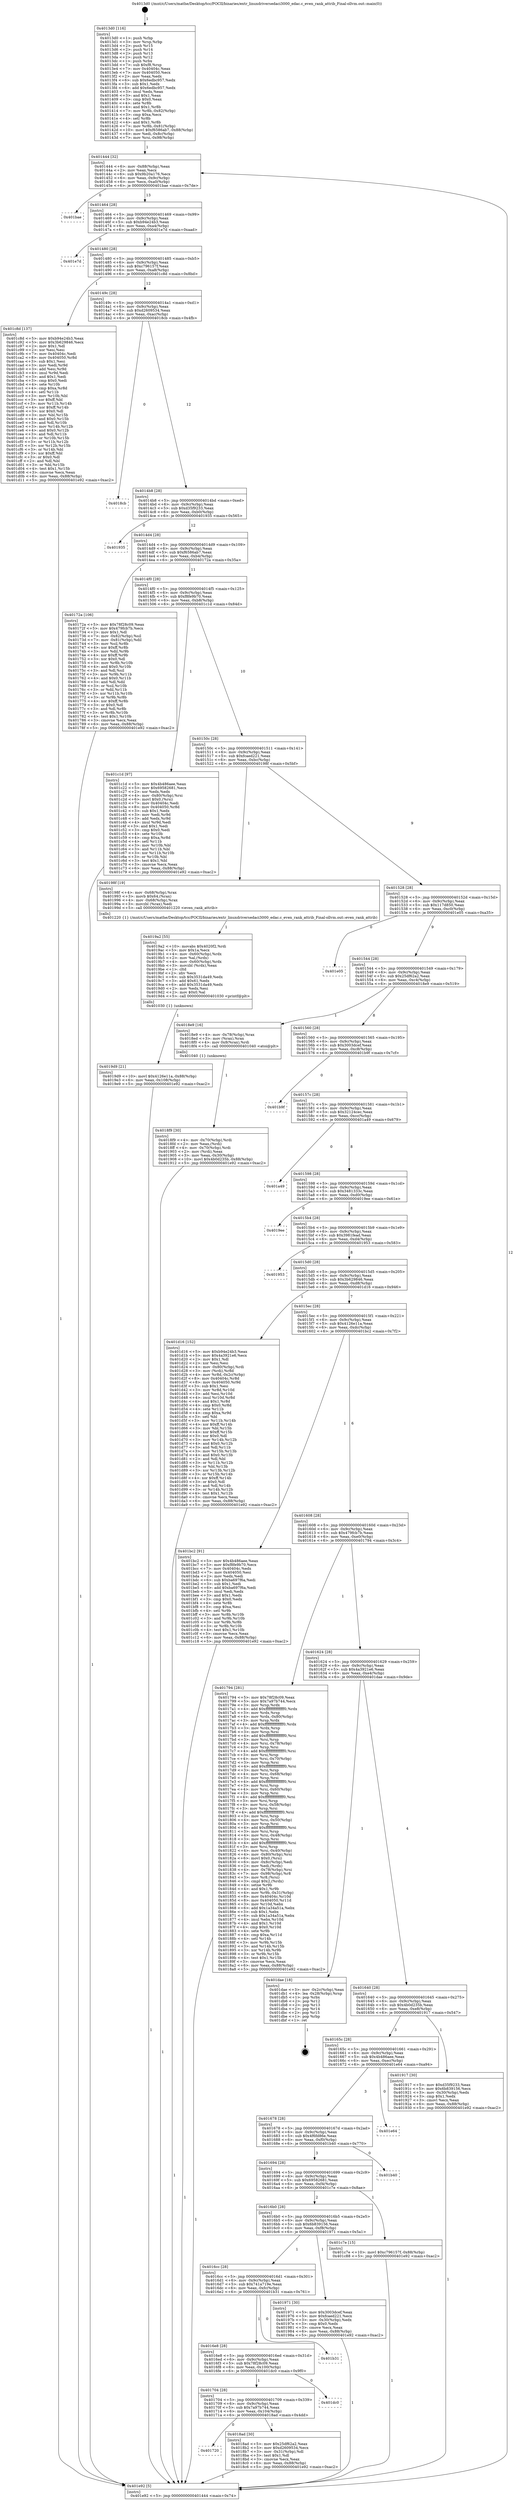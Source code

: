 digraph "0x4013d0" {
  label = "0x4013d0 (/mnt/c/Users/mathe/Desktop/tcc/POCII/binaries/extr_linuxdriversedaci3000_edac.c_even_rank_attrib_Final-ollvm.out::main(0))"
  labelloc = "t"
  node[shape=record]

  Entry [label="",width=0.3,height=0.3,shape=circle,fillcolor=black,style=filled]
  "0x401444" [label="{
     0x401444 [32]\l
     | [instrs]\l
     &nbsp;&nbsp;0x401444 \<+6\>: mov -0x88(%rbp),%eax\l
     &nbsp;&nbsp;0x40144a \<+2\>: mov %eax,%ecx\l
     &nbsp;&nbsp;0x40144c \<+6\>: sub $0x9b20a176,%ecx\l
     &nbsp;&nbsp;0x401452 \<+6\>: mov %eax,-0x9c(%rbp)\l
     &nbsp;&nbsp;0x401458 \<+6\>: mov %ecx,-0xa0(%rbp)\l
     &nbsp;&nbsp;0x40145e \<+6\>: je 0000000000401bae \<main+0x7de\>\l
  }"]
  "0x401bae" [label="{
     0x401bae\l
  }", style=dashed]
  "0x401464" [label="{
     0x401464 [28]\l
     | [instrs]\l
     &nbsp;&nbsp;0x401464 \<+5\>: jmp 0000000000401469 \<main+0x99\>\l
     &nbsp;&nbsp;0x401469 \<+6\>: mov -0x9c(%rbp),%eax\l
     &nbsp;&nbsp;0x40146f \<+5\>: sub $0xb94e24b3,%eax\l
     &nbsp;&nbsp;0x401474 \<+6\>: mov %eax,-0xa4(%rbp)\l
     &nbsp;&nbsp;0x40147a \<+6\>: je 0000000000401e7d \<main+0xaad\>\l
  }"]
  Exit [label="",width=0.3,height=0.3,shape=circle,fillcolor=black,style=filled,peripheries=2]
  "0x401e7d" [label="{
     0x401e7d\l
  }", style=dashed]
  "0x401480" [label="{
     0x401480 [28]\l
     | [instrs]\l
     &nbsp;&nbsp;0x401480 \<+5\>: jmp 0000000000401485 \<main+0xb5\>\l
     &nbsp;&nbsp;0x401485 \<+6\>: mov -0x9c(%rbp),%eax\l
     &nbsp;&nbsp;0x40148b \<+5\>: sub $0xc796157f,%eax\l
     &nbsp;&nbsp;0x401490 \<+6\>: mov %eax,-0xa8(%rbp)\l
     &nbsp;&nbsp;0x401496 \<+6\>: je 0000000000401c8d \<main+0x8bd\>\l
  }"]
  "0x4019d9" [label="{
     0x4019d9 [21]\l
     | [instrs]\l
     &nbsp;&nbsp;0x4019d9 \<+10\>: movl $0x4126e11a,-0x88(%rbp)\l
     &nbsp;&nbsp;0x4019e3 \<+6\>: mov %eax,-0x108(%rbp)\l
     &nbsp;&nbsp;0x4019e9 \<+5\>: jmp 0000000000401e92 \<main+0xac2\>\l
  }"]
  "0x401c8d" [label="{
     0x401c8d [137]\l
     | [instrs]\l
     &nbsp;&nbsp;0x401c8d \<+5\>: mov $0xb94e24b3,%eax\l
     &nbsp;&nbsp;0x401c92 \<+5\>: mov $0x3b629846,%ecx\l
     &nbsp;&nbsp;0x401c97 \<+2\>: mov $0x1,%dl\l
     &nbsp;&nbsp;0x401c99 \<+2\>: xor %esi,%esi\l
     &nbsp;&nbsp;0x401c9b \<+7\>: mov 0x40404c,%edi\l
     &nbsp;&nbsp;0x401ca2 \<+8\>: mov 0x404050,%r8d\l
     &nbsp;&nbsp;0x401caa \<+3\>: sub $0x1,%esi\l
     &nbsp;&nbsp;0x401cad \<+3\>: mov %edi,%r9d\l
     &nbsp;&nbsp;0x401cb0 \<+3\>: add %esi,%r9d\l
     &nbsp;&nbsp;0x401cb3 \<+4\>: imul %r9d,%edi\l
     &nbsp;&nbsp;0x401cb7 \<+3\>: and $0x1,%edi\l
     &nbsp;&nbsp;0x401cba \<+3\>: cmp $0x0,%edi\l
     &nbsp;&nbsp;0x401cbd \<+4\>: sete %r10b\l
     &nbsp;&nbsp;0x401cc1 \<+4\>: cmp $0xa,%r8d\l
     &nbsp;&nbsp;0x401cc5 \<+4\>: setl %r11b\l
     &nbsp;&nbsp;0x401cc9 \<+3\>: mov %r10b,%bl\l
     &nbsp;&nbsp;0x401ccc \<+3\>: xor $0xff,%bl\l
     &nbsp;&nbsp;0x401ccf \<+3\>: mov %r11b,%r14b\l
     &nbsp;&nbsp;0x401cd2 \<+4\>: xor $0xff,%r14b\l
     &nbsp;&nbsp;0x401cd6 \<+3\>: xor $0x0,%dl\l
     &nbsp;&nbsp;0x401cd9 \<+3\>: mov %bl,%r15b\l
     &nbsp;&nbsp;0x401cdc \<+4\>: and $0x0,%r15b\l
     &nbsp;&nbsp;0x401ce0 \<+3\>: and %dl,%r10b\l
     &nbsp;&nbsp;0x401ce3 \<+3\>: mov %r14b,%r12b\l
     &nbsp;&nbsp;0x401ce6 \<+4\>: and $0x0,%r12b\l
     &nbsp;&nbsp;0x401cea \<+3\>: and %dl,%r11b\l
     &nbsp;&nbsp;0x401ced \<+3\>: or %r10b,%r15b\l
     &nbsp;&nbsp;0x401cf0 \<+3\>: or %r11b,%r12b\l
     &nbsp;&nbsp;0x401cf3 \<+3\>: xor %r12b,%r15b\l
     &nbsp;&nbsp;0x401cf6 \<+3\>: or %r14b,%bl\l
     &nbsp;&nbsp;0x401cf9 \<+3\>: xor $0xff,%bl\l
     &nbsp;&nbsp;0x401cfc \<+3\>: or $0x0,%dl\l
     &nbsp;&nbsp;0x401cff \<+2\>: and %dl,%bl\l
     &nbsp;&nbsp;0x401d01 \<+3\>: or %bl,%r15b\l
     &nbsp;&nbsp;0x401d04 \<+4\>: test $0x1,%r15b\l
     &nbsp;&nbsp;0x401d08 \<+3\>: cmovne %ecx,%eax\l
     &nbsp;&nbsp;0x401d0b \<+6\>: mov %eax,-0x88(%rbp)\l
     &nbsp;&nbsp;0x401d11 \<+5\>: jmp 0000000000401e92 \<main+0xac2\>\l
  }"]
  "0x40149c" [label="{
     0x40149c [28]\l
     | [instrs]\l
     &nbsp;&nbsp;0x40149c \<+5\>: jmp 00000000004014a1 \<main+0xd1\>\l
     &nbsp;&nbsp;0x4014a1 \<+6\>: mov -0x9c(%rbp),%eax\l
     &nbsp;&nbsp;0x4014a7 \<+5\>: sub $0xd2609534,%eax\l
     &nbsp;&nbsp;0x4014ac \<+6\>: mov %eax,-0xac(%rbp)\l
     &nbsp;&nbsp;0x4014b2 \<+6\>: je 00000000004018cb \<main+0x4fb\>\l
  }"]
  "0x4019a2" [label="{
     0x4019a2 [55]\l
     | [instrs]\l
     &nbsp;&nbsp;0x4019a2 \<+10\>: movabs $0x4020f2,%rdi\l
     &nbsp;&nbsp;0x4019ac \<+5\>: mov $0x1a,%ecx\l
     &nbsp;&nbsp;0x4019b1 \<+4\>: mov -0x60(%rbp),%rdx\l
     &nbsp;&nbsp;0x4019b5 \<+2\>: mov %al,(%rdx)\l
     &nbsp;&nbsp;0x4019b7 \<+4\>: mov -0x60(%rbp),%rdx\l
     &nbsp;&nbsp;0x4019bb \<+3\>: movzbl (%rdx),%eax\l
     &nbsp;&nbsp;0x4019be \<+1\>: cltd\l
     &nbsp;&nbsp;0x4019bf \<+2\>: idiv %ecx\l
     &nbsp;&nbsp;0x4019c1 \<+6\>: sub $0x3531da49,%edx\l
     &nbsp;&nbsp;0x4019c7 \<+3\>: add $0x61,%edx\l
     &nbsp;&nbsp;0x4019ca \<+6\>: add $0x3531da49,%edx\l
     &nbsp;&nbsp;0x4019d0 \<+2\>: mov %edx,%esi\l
     &nbsp;&nbsp;0x4019d2 \<+2\>: mov $0x0,%al\l
     &nbsp;&nbsp;0x4019d4 \<+5\>: call 0000000000401030 \<printf@plt\>\l
     | [calls]\l
     &nbsp;&nbsp;0x401030 \{1\} (unknown)\l
  }"]
  "0x4018cb" [label="{
     0x4018cb\l
  }", style=dashed]
  "0x4014b8" [label="{
     0x4014b8 [28]\l
     | [instrs]\l
     &nbsp;&nbsp;0x4014b8 \<+5\>: jmp 00000000004014bd \<main+0xed\>\l
     &nbsp;&nbsp;0x4014bd \<+6\>: mov -0x9c(%rbp),%eax\l
     &nbsp;&nbsp;0x4014c3 \<+5\>: sub $0xd35f9233,%eax\l
     &nbsp;&nbsp;0x4014c8 \<+6\>: mov %eax,-0xb0(%rbp)\l
     &nbsp;&nbsp;0x4014ce \<+6\>: je 0000000000401935 \<main+0x565\>\l
  }"]
  "0x4018f9" [label="{
     0x4018f9 [30]\l
     | [instrs]\l
     &nbsp;&nbsp;0x4018f9 \<+4\>: mov -0x70(%rbp),%rdi\l
     &nbsp;&nbsp;0x4018fd \<+2\>: mov %eax,(%rdi)\l
     &nbsp;&nbsp;0x4018ff \<+4\>: mov -0x70(%rbp),%rdi\l
     &nbsp;&nbsp;0x401903 \<+2\>: mov (%rdi),%eax\l
     &nbsp;&nbsp;0x401905 \<+3\>: mov %eax,-0x30(%rbp)\l
     &nbsp;&nbsp;0x401908 \<+10\>: movl $0x4b0d235b,-0x88(%rbp)\l
     &nbsp;&nbsp;0x401912 \<+5\>: jmp 0000000000401e92 \<main+0xac2\>\l
  }"]
  "0x401935" [label="{
     0x401935\l
  }", style=dashed]
  "0x4014d4" [label="{
     0x4014d4 [28]\l
     | [instrs]\l
     &nbsp;&nbsp;0x4014d4 \<+5\>: jmp 00000000004014d9 \<main+0x109\>\l
     &nbsp;&nbsp;0x4014d9 \<+6\>: mov -0x9c(%rbp),%eax\l
     &nbsp;&nbsp;0x4014df \<+5\>: sub $0xf6586ab7,%eax\l
     &nbsp;&nbsp;0x4014e4 \<+6\>: mov %eax,-0xb4(%rbp)\l
     &nbsp;&nbsp;0x4014ea \<+6\>: je 000000000040172a \<main+0x35a\>\l
  }"]
  "0x401720" [label="{
     0x401720\l
  }", style=dashed]
  "0x40172a" [label="{
     0x40172a [106]\l
     | [instrs]\l
     &nbsp;&nbsp;0x40172a \<+5\>: mov $0x78f28c09,%eax\l
     &nbsp;&nbsp;0x40172f \<+5\>: mov $0x479fcb7b,%ecx\l
     &nbsp;&nbsp;0x401734 \<+2\>: mov $0x1,%dl\l
     &nbsp;&nbsp;0x401736 \<+7\>: mov -0x82(%rbp),%sil\l
     &nbsp;&nbsp;0x40173d \<+7\>: mov -0x81(%rbp),%dil\l
     &nbsp;&nbsp;0x401744 \<+3\>: mov %sil,%r8b\l
     &nbsp;&nbsp;0x401747 \<+4\>: xor $0xff,%r8b\l
     &nbsp;&nbsp;0x40174b \<+3\>: mov %dil,%r9b\l
     &nbsp;&nbsp;0x40174e \<+4\>: xor $0xff,%r9b\l
     &nbsp;&nbsp;0x401752 \<+3\>: xor $0x0,%dl\l
     &nbsp;&nbsp;0x401755 \<+3\>: mov %r8b,%r10b\l
     &nbsp;&nbsp;0x401758 \<+4\>: and $0x0,%r10b\l
     &nbsp;&nbsp;0x40175c \<+3\>: and %dl,%sil\l
     &nbsp;&nbsp;0x40175f \<+3\>: mov %r9b,%r11b\l
     &nbsp;&nbsp;0x401762 \<+4\>: and $0x0,%r11b\l
     &nbsp;&nbsp;0x401766 \<+3\>: and %dl,%dil\l
     &nbsp;&nbsp;0x401769 \<+3\>: or %sil,%r10b\l
     &nbsp;&nbsp;0x40176c \<+3\>: or %dil,%r11b\l
     &nbsp;&nbsp;0x40176f \<+3\>: xor %r11b,%r10b\l
     &nbsp;&nbsp;0x401772 \<+3\>: or %r9b,%r8b\l
     &nbsp;&nbsp;0x401775 \<+4\>: xor $0xff,%r8b\l
     &nbsp;&nbsp;0x401779 \<+3\>: or $0x0,%dl\l
     &nbsp;&nbsp;0x40177c \<+3\>: and %dl,%r8b\l
     &nbsp;&nbsp;0x40177f \<+3\>: or %r8b,%r10b\l
     &nbsp;&nbsp;0x401782 \<+4\>: test $0x1,%r10b\l
     &nbsp;&nbsp;0x401786 \<+3\>: cmovne %ecx,%eax\l
     &nbsp;&nbsp;0x401789 \<+6\>: mov %eax,-0x88(%rbp)\l
     &nbsp;&nbsp;0x40178f \<+5\>: jmp 0000000000401e92 \<main+0xac2\>\l
  }"]
  "0x4014f0" [label="{
     0x4014f0 [28]\l
     | [instrs]\l
     &nbsp;&nbsp;0x4014f0 \<+5\>: jmp 00000000004014f5 \<main+0x125\>\l
     &nbsp;&nbsp;0x4014f5 \<+6\>: mov -0x9c(%rbp),%eax\l
     &nbsp;&nbsp;0x4014fb \<+5\>: sub $0xf8fe9b70,%eax\l
     &nbsp;&nbsp;0x401500 \<+6\>: mov %eax,-0xb8(%rbp)\l
     &nbsp;&nbsp;0x401506 \<+6\>: je 0000000000401c1d \<main+0x84d\>\l
  }"]
  "0x401e92" [label="{
     0x401e92 [5]\l
     | [instrs]\l
     &nbsp;&nbsp;0x401e92 \<+5\>: jmp 0000000000401444 \<main+0x74\>\l
  }"]
  "0x4013d0" [label="{
     0x4013d0 [116]\l
     | [instrs]\l
     &nbsp;&nbsp;0x4013d0 \<+1\>: push %rbp\l
     &nbsp;&nbsp;0x4013d1 \<+3\>: mov %rsp,%rbp\l
     &nbsp;&nbsp;0x4013d4 \<+2\>: push %r15\l
     &nbsp;&nbsp;0x4013d6 \<+2\>: push %r14\l
     &nbsp;&nbsp;0x4013d8 \<+2\>: push %r13\l
     &nbsp;&nbsp;0x4013da \<+2\>: push %r12\l
     &nbsp;&nbsp;0x4013dc \<+1\>: push %rbx\l
     &nbsp;&nbsp;0x4013dd \<+7\>: sub $0xf8,%rsp\l
     &nbsp;&nbsp;0x4013e4 \<+7\>: mov 0x40404c,%eax\l
     &nbsp;&nbsp;0x4013eb \<+7\>: mov 0x404050,%ecx\l
     &nbsp;&nbsp;0x4013f2 \<+2\>: mov %eax,%edx\l
     &nbsp;&nbsp;0x4013f4 \<+6\>: sub $0x6edbc957,%edx\l
     &nbsp;&nbsp;0x4013fa \<+3\>: sub $0x1,%edx\l
     &nbsp;&nbsp;0x4013fd \<+6\>: add $0x6edbc957,%edx\l
     &nbsp;&nbsp;0x401403 \<+3\>: imul %edx,%eax\l
     &nbsp;&nbsp;0x401406 \<+3\>: and $0x1,%eax\l
     &nbsp;&nbsp;0x401409 \<+3\>: cmp $0x0,%eax\l
     &nbsp;&nbsp;0x40140c \<+4\>: sete %r8b\l
     &nbsp;&nbsp;0x401410 \<+4\>: and $0x1,%r8b\l
     &nbsp;&nbsp;0x401414 \<+7\>: mov %r8b,-0x82(%rbp)\l
     &nbsp;&nbsp;0x40141b \<+3\>: cmp $0xa,%ecx\l
     &nbsp;&nbsp;0x40141e \<+4\>: setl %r8b\l
     &nbsp;&nbsp;0x401422 \<+4\>: and $0x1,%r8b\l
     &nbsp;&nbsp;0x401426 \<+7\>: mov %r8b,-0x81(%rbp)\l
     &nbsp;&nbsp;0x40142d \<+10\>: movl $0xf6586ab7,-0x88(%rbp)\l
     &nbsp;&nbsp;0x401437 \<+6\>: mov %edi,-0x8c(%rbp)\l
     &nbsp;&nbsp;0x40143d \<+7\>: mov %rsi,-0x98(%rbp)\l
  }"]
  "0x4018ad" [label="{
     0x4018ad [30]\l
     | [instrs]\l
     &nbsp;&nbsp;0x4018ad \<+5\>: mov $0x25df62a2,%eax\l
     &nbsp;&nbsp;0x4018b2 \<+5\>: mov $0xd2609534,%ecx\l
     &nbsp;&nbsp;0x4018b7 \<+3\>: mov -0x31(%rbp),%dl\l
     &nbsp;&nbsp;0x4018ba \<+3\>: test $0x1,%dl\l
     &nbsp;&nbsp;0x4018bd \<+3\>: cmovne %ecx,%eax\l
     &nbsp;&nbsp;0x4018c0 \<+6\>: mov %eax,-0x88(%rbp)\l
     &nbsp;&nbsp;0x4018c6 \<+5\>: jmp 0000000000401e92 \<main+0xac2\>\l
  }"]
  "0x401c1d" [label="{
     0x401c1d [97]\l
     | [instrs]\l
     &nbsp;&nbsp;0x401c1d \<+5\>: mov $0x4b486aee,%eax\l
     &nbsp;&nbsp;0x401c22 \<+5\>: mov $0x69582681,%ecx\l
     &nbsp;&nbsp;0x401c27 \<+2\>: xor %edx,%edx\l
     &nbsp;&nbsp;0x401c29 \<+4\>: mov -0x80(%rbp),%rsi\l
     &nbsp;&nbsp;0x401c2d \<+6\>: movl $0x0,(%rsi)\l
     &nbsp;&nbsp;0x401c33 \<+7\>: mov 0x40404c,%edi\l
     &nbsp;&nbsp;0x401c3a \<+8\>: mov 0x404050,%r8d\l
     &nbsp;&nbsp;0x401c42 \<+3\>: sub $0x1,%edx\l
     &nbsp;&nbsp;0x401c45 \<+3\>: mov %edi,%r9d\l
     &nbsp;&nbsp;0x401c48 \<+3\>: add %edx,%r9d\l
     &nbsp;&nbsp;0x401c4b \<+4\>: imul %r9d,%edi\l
     &nbsp;&nbsp;0x401c4f \<+3\>: and $0x1,%edi\l
     &nbsp;&nbsp;0x401c52 \<+3\>: cmp $0x0,%edi\l
     &nbsp;&nbsp;0x401c55 \<+4\>: sete %r10b\l
     &nbsp;&nbsp;0x401c59 \<+4\>: cmp $0xa,%r8d\l
     &nbsp;&nbsp;0x401c5d \<+4\>: setl %r11b\l
     &nbsp;&nbsp;0x401c61 \<+3\>: mov %r10b,%bl\l
     &nbsp;&nbsp;0x401c64 \<+3\>: and %r11b,%bl\l
     &nbsp;&nbsp;0x401c67 \<+3\>: xor %r11b,%r10b\l
     &nbsp;&nbsp;0x401c6a \<+3\>: or %r10b,%bl\l
     &nbsp;&nbsp;0x401c6d \<+3\>: test $0x1,%bl\l
     &nbsp;&nbsp;0x401c70 \<+3\>: cmovne %ecx,%eax\l
     &nbsp;&nbsp;0x401c73 \<+6\>: mov %eax,-0x88(%rbp)\l
     &nbsp;&nbsp;0x401c79 \<+5\>: jmp 0000000000401e92 \<main+0xac2\>\l
  }"]
  "0x40150c" [label="{
     0x40150c [28]\l
     | [instrs]\l
     &nbsp;&nbsp;0x40150c \<+5\>: jmp 0000000000401511 \<main+0x141\>\l
     &nbsp;&nbsp;0x401511 \<+6\>: mov -0x9c(%rbp),%eax\l
     &nbsp;&nbsp;0x401517 \<+5\>: sub $0xfcaed221,%eax\l
     &nbsp;&nbsp;0x40151c \<+6\>: mov %eax,-0xbc(%rbp)\l
     &nbsp;&nbsp;0x401522 \<+6\>: je 000000000040198f \<main+0x5bf\>\l
  }"]
  "0x401704" [label="{
     0x401704 [28]\l
     | [instrs]\l
     &nbsp;&nbsp;0x401704 \<+5\>: jmp 0000000000401709 \<main+0x339\>\l
     &nbsp;&nbsp;0x401709 \<+6\>: mov -0x9c(%rbp),%eax\l
     &nbsp;&nbsp;0x40170f \<+5\>: sub $0x7a97b744,%eax\l
     &nbsp;&nbsp;0x401714 \<+6\>: mov %eax,-0x104(%rbp)\l
     &nbsp;&nbsp;0x40171a \<+6\>: je 00000000004018ad \<main+0x4dd\>\l
  }"]
  "0x40198f" [label="{
     0x40198f [19]\l
     | [instrs]\l
     &nbsp;&nbsp;0x40198f \<+4\>: mov -0x68(%rbp),%rax\l
     &nbsp;&nbsp;0x401993 \<+3\>: movb $0x64,(%rax)\l
     &nbsp;&nbsp;0x401996 \<+4\>: mov -0x68(%rbp),%rax\l
     &nbsp;&nbsp;0x40199a \<+3\>: movzbl (%rax),%edi\l
     &nbsp;&nbsp;0x40199d \<+5\>: call 0000000000401220 \<even_rank_attrib\>\l
     | [calls]\l
     &nbsp;&nbsp;0x401220 \{1\} (/mnt/c/Users/mathe/Desktop/tcc/POCII/binaries/extr_linuxdriversedaci3000_edac.c_even_rank_attrib_Final-ollvm.out::even_rank_attrib)\l
  }"]
  "0x401528" [label="{
     0x401528 [28]\l
     | [instrs]\l
     &nbsp;&nbsp;0x401528 \<+5\>: jmp 000000000040152d \<main+0x15d\>\l
     &nbsp;&nbsp;0x40152d \<+6\>: mov -0x9c(%rbp),%eax\l
     &nbsp;&nbsp;0x401533 \<+5\>: sub $0x117d850,%eax\l
     &nbsp;&nbsp;0x401538 \<+6\>: mov %eax,-0xc0(%rbp)\l
     &nbsp;&nbsp;0x40153e \<+6\>: je 0000000000401e05 \<main+0xa35\>\l
  }"]
  "0x401dc0" [label="{
     0x401dc0\l
  }", style=dashed]
  "0x401e05" [label="{
     0x401e05\l
  }", style=dashed]
  "0x401544" [label="{
     0x401544 [28]\l
     | [instrs]\l
     &nbsp;&nbsp;0x401544 \<+5\>: jmp 0000000000401549 \<main+0x179\>\l
     &nbsp;&nbsp;0x401549 \<+6\>: mov -0x9c(%rbp),%eax\l
     &nbsp;&nbsp;0x40154f \<+5\>: sub $0x25df62a2,%eax\l
     &nbsp;&nbsp;0x401554 \<+6\>: mov %eax,-0xc4(%rbp)\l
     &nbsp;&nbsp;0x40155a \<+6\>: je 00000000004018e9 \<main+0x519\>\l
  }"]
  "0x4016e8" [label="{
     0x4016e8 [28]\l
     | [instrs]\l
     &nbsp;&nbsp;0x4016e8 \<+5\>: jmp 00000000004016ed \<main+0x31d\>\l
     &nbsp;&nbsp;0x4016ed \<+6\>: mov -0x9c(%rbp),%eax\l
     &nbsp;&nbsp;0x4016f3 \<+5\>: sub $0x78f28c09,%eax\l
     &nbsp;&nbsp;0x4016f8 \<+6\>: mov %eax,-0x100(%rbp)\l
     &nbsp;&nbsp;0x4016fe \<+6\>: je 0000000000401dc0 \<main+0x9f0\>\l
  }"]
  "0x4018e9" [label="{
     0x4018e9 [16]\l
     | [instrs]\l
     &nbsp;&nbsp;0x4018e9 \<+4\>: mov -0x78(%rbp),%rax\l
     &nbsp;&nbsp;0x4018ed \<+3\>: mov (%rax),%rax\l
     &nbsp;&nbsp;0x4018f0 \<+4\>: mov 0x8(%rax),%rdi\l
     &nbsp;&nbsp;0x4018f4 \<+5\>: call 0000000000401040 \<atoi@plt\>\l
     | [calls]\l
     &nbsp;&nbsp;0x401040 \{1\} (unknown)\l
  }"]
  "0x401560" [label="{
     0x401560 [28]\l
     | [instrs]\l
     &nbsp;&nbsp;0x401560 \<+5\>: jmp 0000000000401565 \<main+0x195\>\l
     &nbsp;&nbsp;0x401565 \<+6\>: mov -0x9c(%rbp),%eax\l
     &nbsp;&nbsp;0x40156b \<+5\>: sub $0x3003dcef,%eax\l
     &nbsp;&nbsp;0x401570 \<+6\>: mov %eax,-0xc8(%rbp)\l
     &nbsp;&nbsp;0x401576 \<+6\>: je 0000000000401b9f \<main+0x7cf\>\l
  }"]
  "0x401b31" [label="{
     0x401b31\l
  }", style=dashed]
  "0x401b9f" [label="{
     0x401b9f\l
  }", style=dashed]
  "0x40157c" [label="{
     0x40157c [28]\l
     | [instrs]\l
     &nbsp;&nbsp;0x40157c \<+5\>: jmp 0000000000401581 \<main+0x1b1\>\l
     &nbsp;&nbsp;0x401581 \<+6\>: mov -0x9c(%rbp),%eax\l
     &nbsp;&nbsp;0x401587 \<+5\>: sub $0x32124cec,%eax\l
     &nbsp;&nbsp;0x40158c \<+6\>: mov %eax,-0xcc(%rbp)\l
     &nbsp;&nbsp;0x401592 \<+6\>: je 0000000000401a49 \<main+0x679\>\l
  }"]
  "0x4016cc" [label="{
     0x4016cc [28]\l
     | [instrs]\l
     &nbsp;&nbsp;0x4016cc \<+5\>: jmp 00000000004016d1 \<main+0x301\>\l
     &nbsp;&nbsp;0x4016d1 \<+6\>: mov -0x9c(%rbp),%eax\l
     &nbsp;&nbsp;0x4016d7 \<+5\>: sub $0x741a719e,%eax\l
     &nbsp;&nbsp;0x4016dc \<+6\>: mov %eax,-0xfc(%rbp)\l
     &nbsp;&nbsp;0x4016e2 \<+6\>: je 0000000000401b31 \<main+0x761\>\l
  }"]
  "0x401a49" [label="{
     0x401a49\l
  }", style=dashed]
  "0x401598" [label="{
     0x401598 [28]\l
     | [instrs]\l
     &nbsp;&nbsp;0x401598 \<+5\>: jmp 000000000040159d \<main+0x1cd\>\l
     &nbsp;&nbsp;0x40159d \<+6\>: mov -0x9c(%rbp),%eax\l
     &nbsp;&nbsp;0x4015a3 \<+5\>: sub $0x3481333c,%eax\l
     &nbsp;&nbsp;0x4015a8 \<+6\>: mov %eax,-0xd0(%rbp)\l
     &nbsp;&nbsp;0x4015ae \<+6\>: je 00000000004019ee \<main+0x61e\>\l
  }"]
  "0x401971" [label="{
     0x401971 [30]\l
     | [instrs]\l
     &nbsp;&nbsp;0x401971 \<+5\>: mov $0x3003dcef,%eax\l
     &nbsp;&nbsp;0x401976 \<+5\>: mov $0xfcaed221,%ecx\l
     &nbsp;&nbsp;0x40197b \<+3\>: mov -0x30(%rbp),%edx\l
     &nbsp;&nbsp;0x40197e \<+3\>: cmp $0x0,%edx\l
     &nbsp;&nbsp;0x401981 \<+3\>: cmove %ecx,%eax\l
     &nbsp;&nbsp;0x401984 \<+6\>: mov %eax,-0x88(%rbp)\l
     &nbsp;&nbsp;0x40198a \<+5\>: jmp 0000000000401e92 \<main+0xac2\>\l
  }"]
  "0x4019ee" [label="{
     0x4019ee\l
  }", style=dashed]
  "0x4015b4" [label="{
     0x4015b4 [28]\l
     | [instrs]\l
     &nbsp;&nbsp;0x4015b4 \<+5\>: jmp 00000000004015b9 \<main+0x1e9\>\l
     &nbsp;&nbsp;0x4015b9 \<+6\>: mov -0x9c(%rbp),%eax\l
     &nbsp;&nbsp;0x4015bf \<+5\>: sub $0x3981fead,%eax\l
     &nbsp;&nbsp;0x4015c4 \<+6\>: mov %eax,-0xd4(%rbp)\l
     &nbsp;&nbsp;0x4015ca \<+6\>: je 0000000000401953 \<main+0x583\>\l
  }"]
  "0x4016b0" [label="{
     0x4016b0 [28]\l
     | [instrs]\l
     &nbsp;&nbsp;0x4016b0 \<+5\>: jmp 00000000004016b5 \<main+0x2e5\>\l
     &nbsp;&nbsp;0x4016b5 \<+6\>: mov -0x9c(%rbp),%eax\l
     &nbsp;&nbsp;0x4016bb \<+5\>: sub $0x6b839156,%eax\l
     &nbsp;&nbsp;0x4016c0 \<+6\>: mov %eax,-0xf8(%rbp)\l
     &nbsp;&nbsp;0x4016c6 \<+6\>: je 0000000000401971 \<main+0x5a1\>\l
  }"]
  "0x401953" [label="{
     0x401953\l
  }", style=dashed]
  "0x4015d0" [label="{
     0x4015d0 [28]\l
     | [instrs]\l
     &nbsp;&nbsp;0x4015d0 \<+5\>: jmp 00000000004015d5 \<main+0x205\>\l
     &nbsp;&nbsp;0x4015d5 \<+6\>: mov -0x9c(%rbp),%eax\l
     &nbsp;&nbsp;0x4015db \<+5\>: sub $0x3b629846,%eax\l
     &nbsp;&nbsp;0x4015e0 \<+6\>: mov %eax,-0xd8(%rbp)\l
     &nbsp;&nbsp;0x4015e6 \<+6\>: je 0000000000401d16 \<main+0x946\>\l
  }"]
  "0x401c7e" [label="{
     0x401c7e [15]\l
     | [instrs]\l
     &nbsp;&nbsp;0x401c7e \<+10\>: movl $0xc796157f,-0x88(%rbp)\l
     &nbsp;&nbsp;0x401c88 \<+5\>: jmp 0000000000401e92 \<main+0xac2\>\l
  }"]
  "0x401d16" [label="{
     0x401d16 [152]\l
     | [instrs]\l
     &nbsp;&nbsp;0x401d16 \<+5\>: mov $0xb94e24b3,%eax\l
     &nbsp;&nbsp;0x401d1b \<+5\>: mov $0x4a3921e6,%ecx\l
     &nbsp;&nbsp;0x401d20 \<+2\>: mov $0x1,%dl\l
     &nbsp;&nbsp;0x401d22 \<+2\>: xor %esi,%esi\l
     &nbsp;&nbsp;0x401d24 \<+4\>: mov -0x80(%rbp),%rdi\l
     &nbsp;&nbsp;0x401d28 \<+3\>: mov (%rdi),%r8d\l
     &nbsp;&nbsp;0x401d2b \<+4\>: mov %r8d,-0x2c(%rbp)\l
     &nbsp;&nbsp;0x401d2f \<+8\>: mov 0x40404c,%r8d\l
     &nbsp;&nbsp;0x401d37 \<+8\>: mov 0x404050,%r9d\l
     &nbsp;&nbsp;0x401d3f \<+3\>: sub $0x1,%esi\l
     &nbsp;&nbsp;0x401d42 \<+3\>: mov %r8d,%r10d\l
     &nbsp;&nbsp;0x401d45 \<+3\>: add %esi,%r10d\l
     &nbsp;&nbsp;0x401d48 \<+4\>: imul %r10d,%r8d\l
     &nbsp;&nbsp;0x401d4c \<+4\>: and $0x1,%r8d\l
     &nbsp;&nbsp;0x401d50 \<+4\>: cmp $0x0,%r8d\l
     &nbsp;&nbsp;0x401d54 \<+4\>: sete %r11b\l
     &nbsp;&nbsp;0x401d58 \<+4\>: cmp $0xa,%r9d\l
     &nbsp;&nbsp;0x401d5c \<+3\>: setl %bl\l
     &nbsp;&nbsp;0x401d5f \<+3\>: mov %r11b,%r14b\l
     &nbsp;&nbsp;0x401d62 \<+4\>: xor $0xff,%r14b\l
     &nbsp;&nbsp;0x401d66 \<+3\>: mov %bl,%r15b\l
     &nbsp;&nbsp;0x401d69 \<+4\>: xor $0xff,%r15b\l
     &nbsp;&nbsp;0x401d6d \<+3\>: xor $0x0,%dl\l
     &nbsp;&nbsp;0x401d70 \<+3\>: mov %r14b,%r12b\l
     &nbsp;&nbsp;0x401d73 \<+4\>: and $0x0,%r12b\l
     &nbsp;&nbsp;0x401d77 \<+3\>: and %dl,%r11b\l
     &nbsp;&nbsp;0x401d7a \<+3\>: mov %r15b,%r13b\l
     &nbsp;&nbsp;0x401d7d \<+4\>: and $0x0,%r13b\l
     &nbsp;&nbsp;0x401d81 \<+2\>: and %dl,%bl\l
     &nbsp;&nbsp;0x401d83 \<+3\>: or %r11b,%r12b\l
     &nbsp;&nbsp;0x401d86 \<+3\>: or %bl,%r13b\l
     &nbsp;&nbsp;0x401d89 \<+3\>: xor %r13b,%r12b\l
     &nbsp;&nbsp;0x401d8c \<+3\>: or %r15b,%r14b\l
     &nbsp;&nbsp;0x401d8f \<+4\>: xor $0xff,%r14b\l
     &nbsp;&nbsp;0x401d93 \<+3\>: or $0x0,%dl\l
     &nbsp;&nbsp;0x401d96 \<+3\>: and %dl,%r14b\l
     &nbsp;&nbsp;0x401d99 \<+3\>: or %r14b,%r12b\l
     &nbsp;&nbsp;0x401d9c \<+4\>: test $0x1,%r12b\l
     &nbsp;&nbsp;0x401da0 \<+3\>: cmovne %ecx,%eax\l
     &nbsp;&nbsp;0x401da3 \<+6\>: mov %eax,-0x88(%rbp)\l
     &nbsp;&nbsp;0x401da9 \<+5\>: jmp 0000000000401e92 \<main+0xac2\>\l
  }"]
  "0x4015ec" [label="{
     0x4015ec [28]\l
     | [instrs]\l
     &nbsp;&nbsp;0x4015ec \<+5\>: jmp 00000000004015f1 \<main+0x221\>\l
     &nbsp;&nbsp;0x4015f1 \<+6\>: mov -0x9c(%rbp),%eax\l
     &nbsp;&nbsp;0x4015f7 \<+5\>: sub $0x4126e11a,%eax\l
     &nbsp;&nbsp;0x4015fc \<+6\>: mov %eax,-0xdc(%rbp)\l
     &nbsp;&nbsp;0x401602 \<+6\>: je 0000000000401bc2 \<main+0x7f2\>\l
  }"]
  "0x401694" [label="{
     0x401694 [28]\l
     | [instrs]\l
     &nbsp;&nbsp;0x401694 \<+5\>: jmp 0000000000401699 \<main+0x2c9\>\l
     &nbsp;&nbsp;0x401699 \<+6\>: mov -0x9c(%rbp),%eax\l
     &nbsp;&nbsp;0x40169f \<+5\>: sub $0x69582681,%eax\l
     &nbsp;&nbsp;0x4016a4 \<+6\>: mov %eax,-0xf4(%rbp)\l
     &nbsp;&nbsp;0x4016aa \<+6\>: je 0000000000401c7e \<main+0x8ae\>\l
  }"]
  "0x401bc2" [label="{
     0x401bc2 [91]\l
     | [instrs]\l
     &nbsp;&nbsp;0x401bc2 \<+5\>: mov $0x4b486aee,%eax\l
     &nbsp;&nbsp;0x401bc7 \<+5\>: mov $0xf8fe9b70,%ecx\l
     &nbsp;&nbsp;0x401bcc \<+7\>: mov 0x40404c,%edx\l
     &nbsp;&nbsp;0x401bd3 \<+7\>: mov 0x404050,%esi\l
     &nbsp;&nbsp;0x401bda \<+2\>: mov %edx,%edi\l
     &nbsp;&nbsp;0x401bdc \<+6\>: sub $0xba697f6a,%edi\l
     &nbsp;&nbsp;0x401be2 \<+3\>: sub $0x1,%edi\l
     &nbsp;&nbsp;0x401be5 \<+6\>: add $0xba697f6a,%edi\l
     &nbsp;&nbsp;0x401beb \<+3\>: imul %edi,%edx\l
     &nbsp;&nbsp;0x401bee \<+3\>: and $0x1,%edx\l
     &nbsp;&nbsp;0x401bf1 \<+3\>: cmp $0x0,%edx\l
     &nbsp;&nbsp;0x401bf4 \<+4\>: sete %r8b\l
     &nbsp;&nbsp;0x401bf8 \<+3\>: cmp $0xa,%esi\l
     &nbsp;&nbsp;0x401bfb \<+4\>: setl %r9b\l
     &nbsp;&nbsp;0x401bff \<+3\>: mov %r8b,%r10b\l
     &nbsp;&nbsp;0x401c02 \<+3\>: and %r9b,%r10b\l
     &nbsp;&nbsp;0x401c05 \<+3\>: xor %r9b,%r8b\l
     &nbsp;&nbsp;0x401c08 \<+3\>: or %r8b,%r10b\l
     &nbsp;&nbsp;0x401c0b \<+4\>: test $0x1,%r10b\l
     &nbsp;&nbsp;0x401c0f \<+3\>: cmovne %ecx,%eax\l
     &nbsp;&nbsp;0x401c12 \<+6\>: mov %eax,-0x88(%rbp)\l
     &nbsp;&nbsp;0x401c18 \<+5\>: jmp 0000000000401e92 \<main+0xac2\>\l
  }"]
  "0x401608" [label="{
     0x401608 [28]\l
     | [instrs]\l
     &nbsp;&nbsp;0x401608 \<+5\>: jmp 000000000040160d \<main+0x23d\>\l
     &nbsp;&nbsp;0x40160d \<+6\>: mov -0x9c(%rbp),%eax\l
     &nbsp;&nbsp;0x401613 \<+5\>: sub $0x479fcb7b,%eax\l
     &nbsp;&nbsp;0x401618 \<+6\>: mov %eax,-0xe0(%rbp)\l
     &nbsp;&nbsp;0x40161e \<+6\>: je 0000000000401794 \<main+0x3c4\>\l
  }"]
  "0x401b40" [label="{
     0x401b40\l
  }", style=dashed]
  "0x401794" [label="{
     0x401794 [281]\l
     | [instrs]\l
     &nbsp;&nbsp;0x401794 \<+5\>: mov $0x78f28c09,%eax\l
     &nbsp;&nbsp;0x401799 \<+5\>: mov $0x7a97b744,%ecx\l
     &nbsp;&nbsp;0x40179e \<+3\>: mov %rsp,%rdx\l
     &nbsp;&nbsp;0x4017a1 \<+4\>: add $0xfffffffffffffff0,%rdx\l
     &nbsp;&nbsp;0x4017a5 \<+3\>: mov %rdx,%rsp\l
     &nbsp;&nbsp;0x4017a8 \<+4\>: mov %rdx,-0x80(%rbp)\l
     &nbsp;&nbsp;0x4017ac \<+3\>: mov %rsp,%rdx\l
     &nbsp;&nbsp;0x4017af \<+4\>: add $0xfffffffffffffff0,%rdx\l
     &nbsp;&nbsp;0x4017b3 \<+3\>: mov %rdx,%rsp\l
     &nbsp;&nbsp;0x4017b6 \<+3\>: mov %rsp,%rsi\l
     &nbsp;&nbsp;0x4017b9 \<+4\>: add $0xfffffffffffffff0,%rsi\l
     &nbsp;&nbsp;0x4017bd \<+3\>: mov %rsi,%rsp\l
     &nbsp;&nbsp;0x4017c0 \<+4\>: mov %rsi,-0x78(%rbp)\l
     &nbsp;&nbsp;0x4017c4 \<+3\>: mov %rsp,%rsi\l
     &nbsp;&nbsp;0x4017c7 \<+4\>: add $0xfffffffffffffff0,%rsi\l
     &nbsp;&nbsp;0x4017cb \<+3\>: mov %rsi,%rsp\l
     &nbsp;&nbsp;0x4017ce \<+4\>: mov %rsi,-0x70(%rbp)\l
     &nbsp;&nbsp;0x4017d2 \<+3\>: mov %rsp,%rsi\l
     &nbsp;&nbsp;0x4017d5 \<+4\>: add $0xfffffffffffffff0,%rsi\l
     &nbsp;&nbsp;0x4017d9 \<+3\>: mov %rsi,%rsp\l
     &nbsp;&nbsp;0x4017dc \<+4\>: mov %rsi,-0x68(%rbp)\l
     &nbsp;&nbsp;0x4017e0 \<+3\>: mov %rsp,%rsi\l
     &nbsp;&nbsp;0x4017e3 \<+4\>: add $0xfffffffffffffff0,%rsi\l
     &nbsp;&nbsp;0x4017e7 \<+3\>: mov %rsi,%rsp\l
     &nbsp;&nbsp;0x4017ea \<+4\>: mov %rsi,-0x60(%rbp)\l
     &nbsp;&nbsp;0x4017ee \<+3\>: mov %rsp,%rsi\l
     &nbsp;&nbsp;0x4017f1 \<+4\>: add $0xfffffffffffffff0,%rsi\l
     &nbsp;&nbsp;0x4017f5 \<+3\>: mov %rsi,%rsp\l
     &nbsp;&nbsp;0x4017f8 \<+4\>: mov %rsi,-0x58(%rbp)\l
     &nbsp;&nbsp;0x4017fc \<+3\>: mov %rsp,%rsi\l
     &nbsp;&nbsp;0x4017ff \<+4\>: add $0xfffffffffffffff0,%rsi\l
     &nbsp;&nbsp;0x401803 \<+3\>: mov %rsi,%rsp\l
     &nbsp;&nbsp;0x401806 \<+4\>: mov %rsi,-0x50(%rbp)\l
     &nbsp;&nbsp;0x40180a \<+3\>: mov %rsp,%rsi\l
     &nbsp;&nbsp;0x40180d \<+4\>: add $0xfffffffffffffff0,%rsi\l
     &nbsp;&nbsp;0x401811 \<+3\>: mov %rsi,%rsp\l
     &nbsp;&nbsp;0x401814 \<+4\>: mov %rsi,-0x48(%rbp)\l
     &nbsp;&nbsp;0x401818 \<+3\>: mov %rsp,%rsi\l
     &nbsp;&nbsp;0x40181b \<+4\>: add $0xfffffffffffffff0,%rsi\l
     &nbsp;&nbsp;0x40181f \<+3\>: mov %rsi,%rsp\l
     &nbsp;&nbsp;0x401822 \<+4\>: mov %rsi,-0x40(%rbp)\l
     &nbsp;&nbsp;0x401826 \<+4\>: mov -0x80(%rbp),%rsi\l
     &nbsp;&nbsp;0x40182a \<+6\>: movl $0x0,(%rsi)\l
     &nbsp;&nbsp;0x401830 \<+6\>: mov -0x8c(%rbp),%edi\l
     &nbsp;&nbsp;0x401836 \<+2\>: mov %edi,(%rdx)\l
     &nbsp;&nbsp;0x401838 \<+4\>: mov -0x78(%rbp),%rsi\l
     &nbsp;&nbsp;0x40183c \<+7\>: mov -0x98(%rbp),%r8\l
     &nbsp;&nbsp;0x401843 \<+3\>: mov %r8,(%rsi)\l
     &nbsp;&nbsp;0x401846 \<+3\>: cmpl $0x2,(%rdx)\l
     &nbsp;&nbsp;0x401849 \<+4\>: setne %r9b\l
     &nbsp;&nbsp;0x40184d \<+4\>: and $0x1,%r9b\l
     &nbsp;&nbsp;0x401851 \<+4\>: mov %r9b,-0x31(%rbp)\l
     &nbsp;&nbsp;0x401855 \<+8\>: mov 0x40404c,%r10d\l
     &nbsp;&nbsp;0x40185d \<+8\>: mov 0x404050,%r11d\l
     &nbsp;&nbsp;0x401865 \<+3\>: mov %r10d,%ebx\l
     &nbsp;&nbsp;0x401868 \<+6\>: add $0x1a34a51a,%ebx\l
     &nbsp;&nbsp;0x40186e \<+3\>: sub $0x1,%ebx\l
     &nbsp;&nbsp;0x401871 \<+6\>: sub $0x1a34a51a,%ebx\l
     &nbsp;&nbsp;0x401877 \<+4\>: imul %ebx,%r10d\l
     &nbsp;&nbsp;0x40187b \<+4\>: and $0x1,%r10d\l
     &nbsp;&nbsp;0x40187f \<+4\>: cmp $0x0,%r10d\l
     &nbsp;&nbsp;0x401883 \<+4\>: sete %r9b\l
     &nbsp;&nbsp;0x401887 \<+4\>: cmp $0xa,%r11d\l
     &nbsp;&nbsp;0x40188b \<+4\>: setl %r14b\l
     &nbsp;&nbsp;0x40188f \<+3\>: mov %r9b,%r15b\l
     &nbsp;&nbsp;0x401892 \<+3\>: and %r14b,%r15b\l
     &nbsp;&nbsp;0x401895 \<+3\>: xor %r14b,%r9b\l
     &nbsp;&nbsp;0x401898 \<+3\>: or %r9b,%r15b\l
     &nbsp;&nbsp;0x40189b \<+4\>: test $0x1,%r15b\l
     &nbsp;&nbsp;0x40189f \<+3\>: cmovne %ecx,%eax\l
     &nbsp;&nbsp;0x4018a2 \<+6\>: mov %eax,-0x88(%rbp)\l
     &nbsp;&nbsp;0x4018a8 \<+5\>: jmp 0000000000401e92 \<main+0xac2\>\l
  }"]
  "0x401624" [label="{
     0x401624 [28]\l
     | [instrs]\l
     &nbsp;&nbsp;0x401624 \<+5\>: jmp 0000000000401629 \<main+0x259\>\l
     &nbsp;&nbsp;0x401629 \<+6\>: mov -0x9c(%rbp),%eax\l
     &nbsp;&nbsp;0x40162f \<+5\>: sub $0x4a3921e6,%eax\l
     &nbsp;&nbsp;0x401634 \<+6\>: mov %eax,-0xe4(%rbp)\l
     &nbsp;&nbsp;0x40163a \<+6\>: je 0000000000401dae \<main+0x9de\>\l
  }"]
  "0x401678" [label="{
     0x401678 [28]\l
     | [instrs]\l
     &nbsp;&nbsp;0x401678 \<+5\>: jmp 000000000040167d \<main+0x2ad\>\l
     &nbsp;&nbsp;0x40167d \<+6\>: mov -0x9c(%rbp),%eax\l
     &nbsp;&nbsp;0x401683 \<+5\>: sub $0x4f6fd86e,%eax\l
     &nbsp;&nbsp;0x401688 \<+6\>: mov %eax,-0xf0(%rbp)\l
     &nbsp;&nbsp;0x40168e \<+6\>: je 0000000000401b40 \<main+0x770\>\l
  }"]
  "0x401e64" [label="{
     0x401e64\l
  }", style=dashed]
  "0x401dae" [label="{
     0x401dae [18]\l
     | [instrs]\l
     &nbsp;&nbsp;0x401dae \<+3\>: mov -0x2c(%rbp),%eax\l
     &nbsp;&nbsp;0x401db1 \<+4\>: lea -0x28(%rbp),%rsp\l
     &nbsp;&nbsp;0x401db5 \<+1\>: pop %rbx\l
     &nbsp;&nbsp;0x401db6 \<+2\>: pop %r12\l
     &nbsp;&nbsp;0x401db8 \<+2\>: pop %r13\l
     &nbsp;&nbsp;0x401dba \<+2\>: pop %r14\l
     &nbsp;&nbsp;0x401dbc \<+2\>: pop %r15\l
     &nbsp;&nbsp;0x401dbe \<+1\>: pop %rbp\l
     &nbsp;&nbsp;0x401dbf \<+1\>: ret\l
  }"]
  "0x401640" [label="{
     0x401640 [28]\l
     | [instrs]\l
     &nbsp;&nbsp;0x401640 \<+5\>: jmp 0000000000401645 \<main+0x275\>\l
     &nbsp;&nbsp;0x401645 \<+6\>: mov -0x9c(%rbp),%eax\l
     &nbsp;&nbsp;0x40164b \<+5\>: sub $0x4b0d235b,%eax\l
     &nbsp;&nbsp;0x401650 \<+6\>: mov %eax,-0xe8(%rbp)\l
     &nbsp;&nbsp;0x401656 \<+6\>: je 0000000000401917 \<main+0x547\>\l
  }"]
  "0x40165c" [label="{
     0x40165c [28]\l
     | [instrs]\l
     &nbsp;&nbsp;0x40165c \<+5\>: jmp 0000000000401661 \<main+0x291\>\l
     &nbsp;&nbsp;0x401661 \<+6\>: mov -0x9c(%rbp),%eax\l
     &nbsp;&nbsp;0x401667 \<+5\>: sub $0x4b486aee,%eax\l
     &nbsp;&nbsp;0x40166c \<+6\>: mov %eax,-0xec(%rbp)\l
     &nbsp;&nbsp;0x401672 \<+6\>: je 0000000000401e64 \<main+0xa94\>\l
  }"]
  "0x401917" [label="{
     0x401917 [30]\l
     | [instrs]\l
     &nbsp;&nbsp;0x401917 \<+5\>: mov $0xd35f9233,%eax\l
     &nbsp;&nbsp;0x40191c \<+5\>: mov $0x6b839156,%ecx\l
     &nbsp;&nbsp;0x401921 \<+3\>: mov -0x30(%rbp),%edx\l
     &nbsp;&nbsp;0x401924 \<+3\>: cmp $0x1,%edx\l
     &nbsp;&nbsp;0x401927 \<+3\>: cmovl %ecx,%eax\l
     &nbsp;&nbsp;0x40192a \<+6\>: mov %eax,-0x88(%rbp)\l
     &nbsp;&nbsp;0x401930 \<+5\>: jmp 0000000000401e92 \<main+0xac2\>\l
  }"]
  Entry -> "0x4013d0" [label=" 1"]
  "0x401444" -> "0x401bae" [label=" 0"]
  "0x401444" -> "0x401464" [label=" 13"]
  "0x401dae" -> Exit [label=" 1"]
  "0x401464" -> "0x401e7d" [label=" 0"]
  "0x401464" -> "0x401480" [label=" 13"]
  "0x401d16" -> "0x401e92" [label=" 1"]
  "0x401480" -> "0x401c8d" [label=" 1"]
  "0x401480" -> "0x40149c" [label=" 12"]
  "0x401c8d" -> "0x401e92" [label=" 1"]
  "0x40149c" -> "0x4018cb" [label=" 0"]
  "0x40149c" -> "0x4014b8" [label=" 12"]
  "0x401c7e" -> "0x401e92" [label=" 1"]
  "0x4014b8" -> "0x401935" [label=" 0"]
  "0x4014b8" -> "0x4014d4" [label=" 12"]
  "0x401c1d" -> "0x401e92" [label=" 1"]
  "0x4014d4" -> "0x40172a" [label=" 1"]
  "0x4014d4" -> "0x4014f0" [label=" 11"]
  "0x40172a" -> "0x401e92" [label=" 1"]
  "0x4013d0" -> "0x401444" [label=" 1"]
  "0x401e92" -> "0x401444" [label=" 12"]
  "0x401bc2" -> "0x401e92" [label=" 1"]
  "0x4014f0" -> "0x401c1d" [label=" 1"]
  "0x4014f0" -> "0x40150c" [label=" 10"]
  "0x4019d9" -> "0x401e92" [label=" 1"]
  "0x40150c" -> "0x40198f" [label=" 1"]
  "0x40150c" -> "0x401528" [label=" 9"]
  "0x40198f" -> "0x4019a2" [label=" 1"]
  "0x401528" -> "0x401e05" [label=" 0"]
  "0x401528" -> "0x401544" [label=" 9"]
  "0x401971" -> "0x401e92" [label=" 1"]
  "0x401544" -> "0x4018e9" [label=" 1"]
  "0x401544" -> "0x401560" [label=" 8"]
  "0x4018f9" -> "0x401e92" [label=" 1"]
  "0x401560" -> "0x401b9f" [label=" 0"]
  "0x401560" -> "0x40157c" [label=" 8"]
  "0x4018e9" -> "0x4018f9" [label=" 1"]
  "0x40157c" -> "0x401a49" [label=" 0"]
  "0x40157c" -> "0x401598" [label=" 8"]
  "0x401704" -> "0x401720" [label=" 0"]
  "0x401598" -> "0x4019ee" [label=" 0"]
  "0x401598" -> "0x4015b4" [label=" 8"]
  "0x401704" -> "0x4018ad" [label=" 1"]
  "0x4015b4" -> "0x401953" [label=" 0"]
  "0x4015b4" -> "0x4015d0" [label=" 8"]
  "0x4016e8" -> "0x401704" [label=" 1"]
  "0x4015d0" -> "0x401d16" [label=" 1"]
  "0x4015d0" -> "0x4015ec" [label=" 7"]
  "0x4016e8" -> "0x401dc0" [label=" 0"]
  "0x4015ec" -> "0x401bc2" [label=" 1"]
  "0x4015ec" -> "0x401608" [label=" 6"]
  "0x4016cc" -> "0x4016e8" [label=" 1"]
  "0x401608" -> "0x401794" [label=" 1"]
  "0x401608" -> "0x401624" [label=" 5"]
  "0x4016cc" -> "0x401b31" [label=" 0"]
  "0x401794" -> "0x401e92" [label=" 1"]
  "0x4016b0" -> "0x4016cc" [label=" 1"]
  "0x401624" -> "0x401dae" [label=" 1"]
  "0x401624" -> "0x401640" [label=" 4"]
  "0x4016b0" -> "0x401971" [label=" 1"]
  "0x401640" -> "0x401917" [label=" 1"]
  "0x401640" -> "0x40165c" [label=" 3"]
  "0x4019a2" -> "0x4019d9" [label=" 1"]
  "0x40165c" -> "0x401e64" [label=" 0"]
  "0x40165c" -> "0x401678" [label=" 3"]
  "0x4018ad" -> "0x401e92" [label=" 1"]
  "0x401678" -> "0x401b40" [label=" 0"]
  "0x401678" -> "0x401694" [label=" 3"]
  "0x401917" -> "0x401e92" [label=" 1"]
  "0x401694" -> "0x401c7e" [label=" 1"]
  "0x401694" -> "0x4016b0" [label=" 2"]
}
